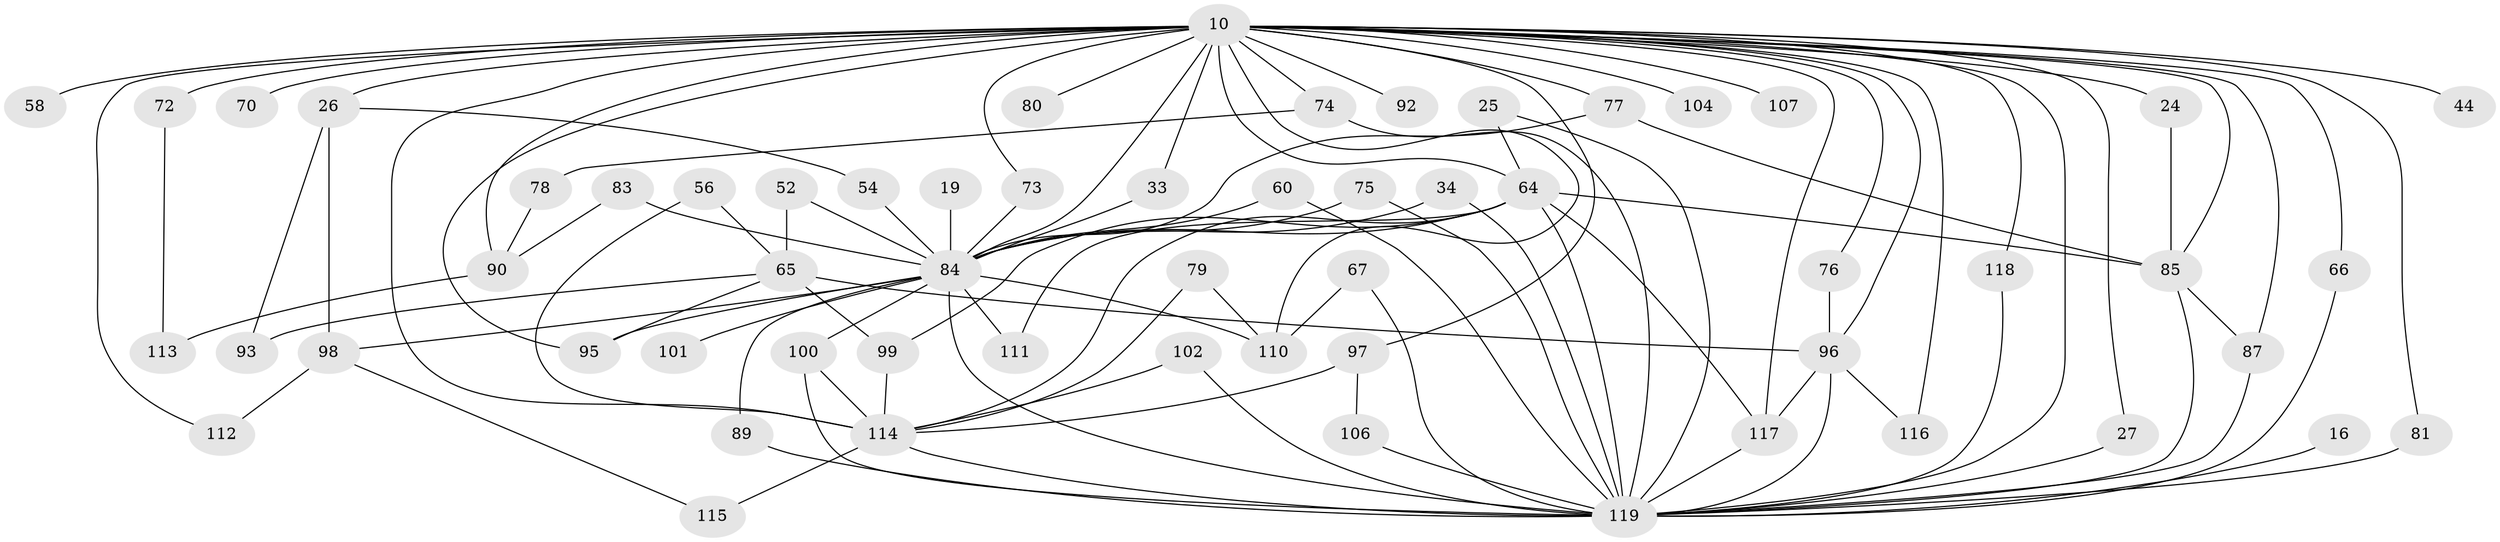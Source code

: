 // original degree distribution, {24: 0.03361344537815126, 19: 0.008403361344537815, 25: 0.008403361344537815, 26: 0.008403361344537815, 16: 0.008403361344537815, 15: 0.008403361344537815, 23: 0.008403361344537815, 6: 0.025210084033613446, 3: 0.20168067226890757, 4: 0.07563025210084033, 2: 0.5462184873949579, 8: 0.01680672268907563, 5: 0.04201680672268908, 9: 0.008403361344537815}
// Generated by graph-tools (version 1.1) at 2025/46/03/09/25 04:46:29]
// undirected, 59 vertices, 111 edges
graph export_dot {
graph [start="1"]
  node [color=gray90,style=filled];
  10 [super="+6+2"];
  16;
  19;
  24 [super="+13"];
  25;
  26;
  27;
  33;
  34;
  44;
  52;
  54;
  56 [super="+47"];
  58;
  60;
  64 [super="+23+30+9"];
  65 [super="+28"];
  66;
  67;
  70 [super="+18"];
  72 [super="+35"];
  73;
  74 [super="+50"];
  75;
  76;
  77 [super="+61+38"];
  78;
  79;
  80;
  81;
  83;
  84 [super="+14+69+5"];
  85 [super="+46+51+63"];
  87 [super="+31"];
  89;
  90 [super="+40+43"];
  92;
  93;
  95 [super="+22"];
  96 [super="+12+45"];
  97 [super="+55"];
  98 [super="+49"];
  99 [super="+86"];
  100 [super="+91"];
  101;
  102;
  104;
  106;
  107;
  110 [super="+48"];
  111;
  112;
  113;
  114 [super="+105+108"];
  115;
  116;
  117 [super="+17+109"];
  118;
  119 [super="+94+103"];
  10 -- 27;
  10 -- 44 [weight=2];
  10 -- 58 [weight=2];
  10 -- 73;
  10 -- 74 [weight=2];
  10 -- 76;
  10 -- 77 [weight=2];
  10 -- 80 [weight=2];
  10 -- 81;
  10 -- 26 [weight=2];
  10 -- 107;
  10 -- 110 [weight=3];
  10 -- 116;
  10 -- 118;
  10 -- 87 [weight=3];
  10 -- 90 [weight=4];
  10 -- 97;
  10 -- 64 [weight=10];
  10 -- 66;
  10 -- 70 [weight=3];
  10 -- 72 [weight=3];
  10 -- 24 [weight=2];
  10 -- 92 [weight=2];
  10 -- 33;
  10 -- 104 [weight=2];
  10 -- 112;
  10 -- 96;
  10 -- 85;
  10 -- 119 [weight=10];
  10 -- 95;
  10 -- 84 [weight=8];
  10 -- 114 [weight=5];
  10 -- 117;
  16 -- 119 [weight=2];
  19 -- 84 [weight=2];
  24 -- 85;
  25 -- 64;
  25 -- 119;
  26 -- 54;
  26 -- 93;
  26 -- 98;
  27 -- 119;
  33 -- 84;
  34 -- 119;
  34 -- 84;
  52 -- 65;
  52 -- 84;
  54 -- 84;
  56 -- 65;
  56 -- 114;
  60 -- 119;
  60 -- 84;
  64 -- 111;
  64 -- 85 [weight=3];
  64 -- 99;
  64 -- 84 [weight=5];
  64 -- 117;
  64 -- 119 [weight=8];
  64 -- 114 [weight=2];
  65 -- 99;
  65 -- 93;
  65 -- 96 [weight=2];
  65 -- 95;
  66 -- 119;
  67 -- 110;
  67 -- 119;
  72 -- 113;
  73 -- 84;
  74 -- 78;
  74 -- 119;
  75 -- 119;
  75 -- 84;
  76 -- 96;
  77 -- 85;
  77 -- 84;
  78 -- 90;
  79 -- 110;
  79 -- 114;
  81 -- 119;
  83 -- 90;
  83 -- 84;
  84 -- 110 [weight=3];
  84 -- 119 [weight=7];
  84 -- 89;
  84 -- 95;
  84 -- 98 [weight=2];
  84 -- 100 [weight=3];
  84 -- 101;
  84 -- 111;
  85 -- 87;
  85 -- 119;
  87 -- 119;
  89 -- 119;
  90 -- 113;
  96 -- 116;
  96 -- 117;
  96 -- 119 [weight=5];
  97 -- 106;
  97 -- 114 [weight=2];
  98 -- 112;
  98 -- 115;
  99 -- 114;
  100 -- 119 [weight=3];
  100 -- 114;
  102 -- 119;
  102 -- 114;
  106 -- 119;
  114 -- 119;
  114 -- 115;
  117 -- 119;
  118 -- 119;
}

